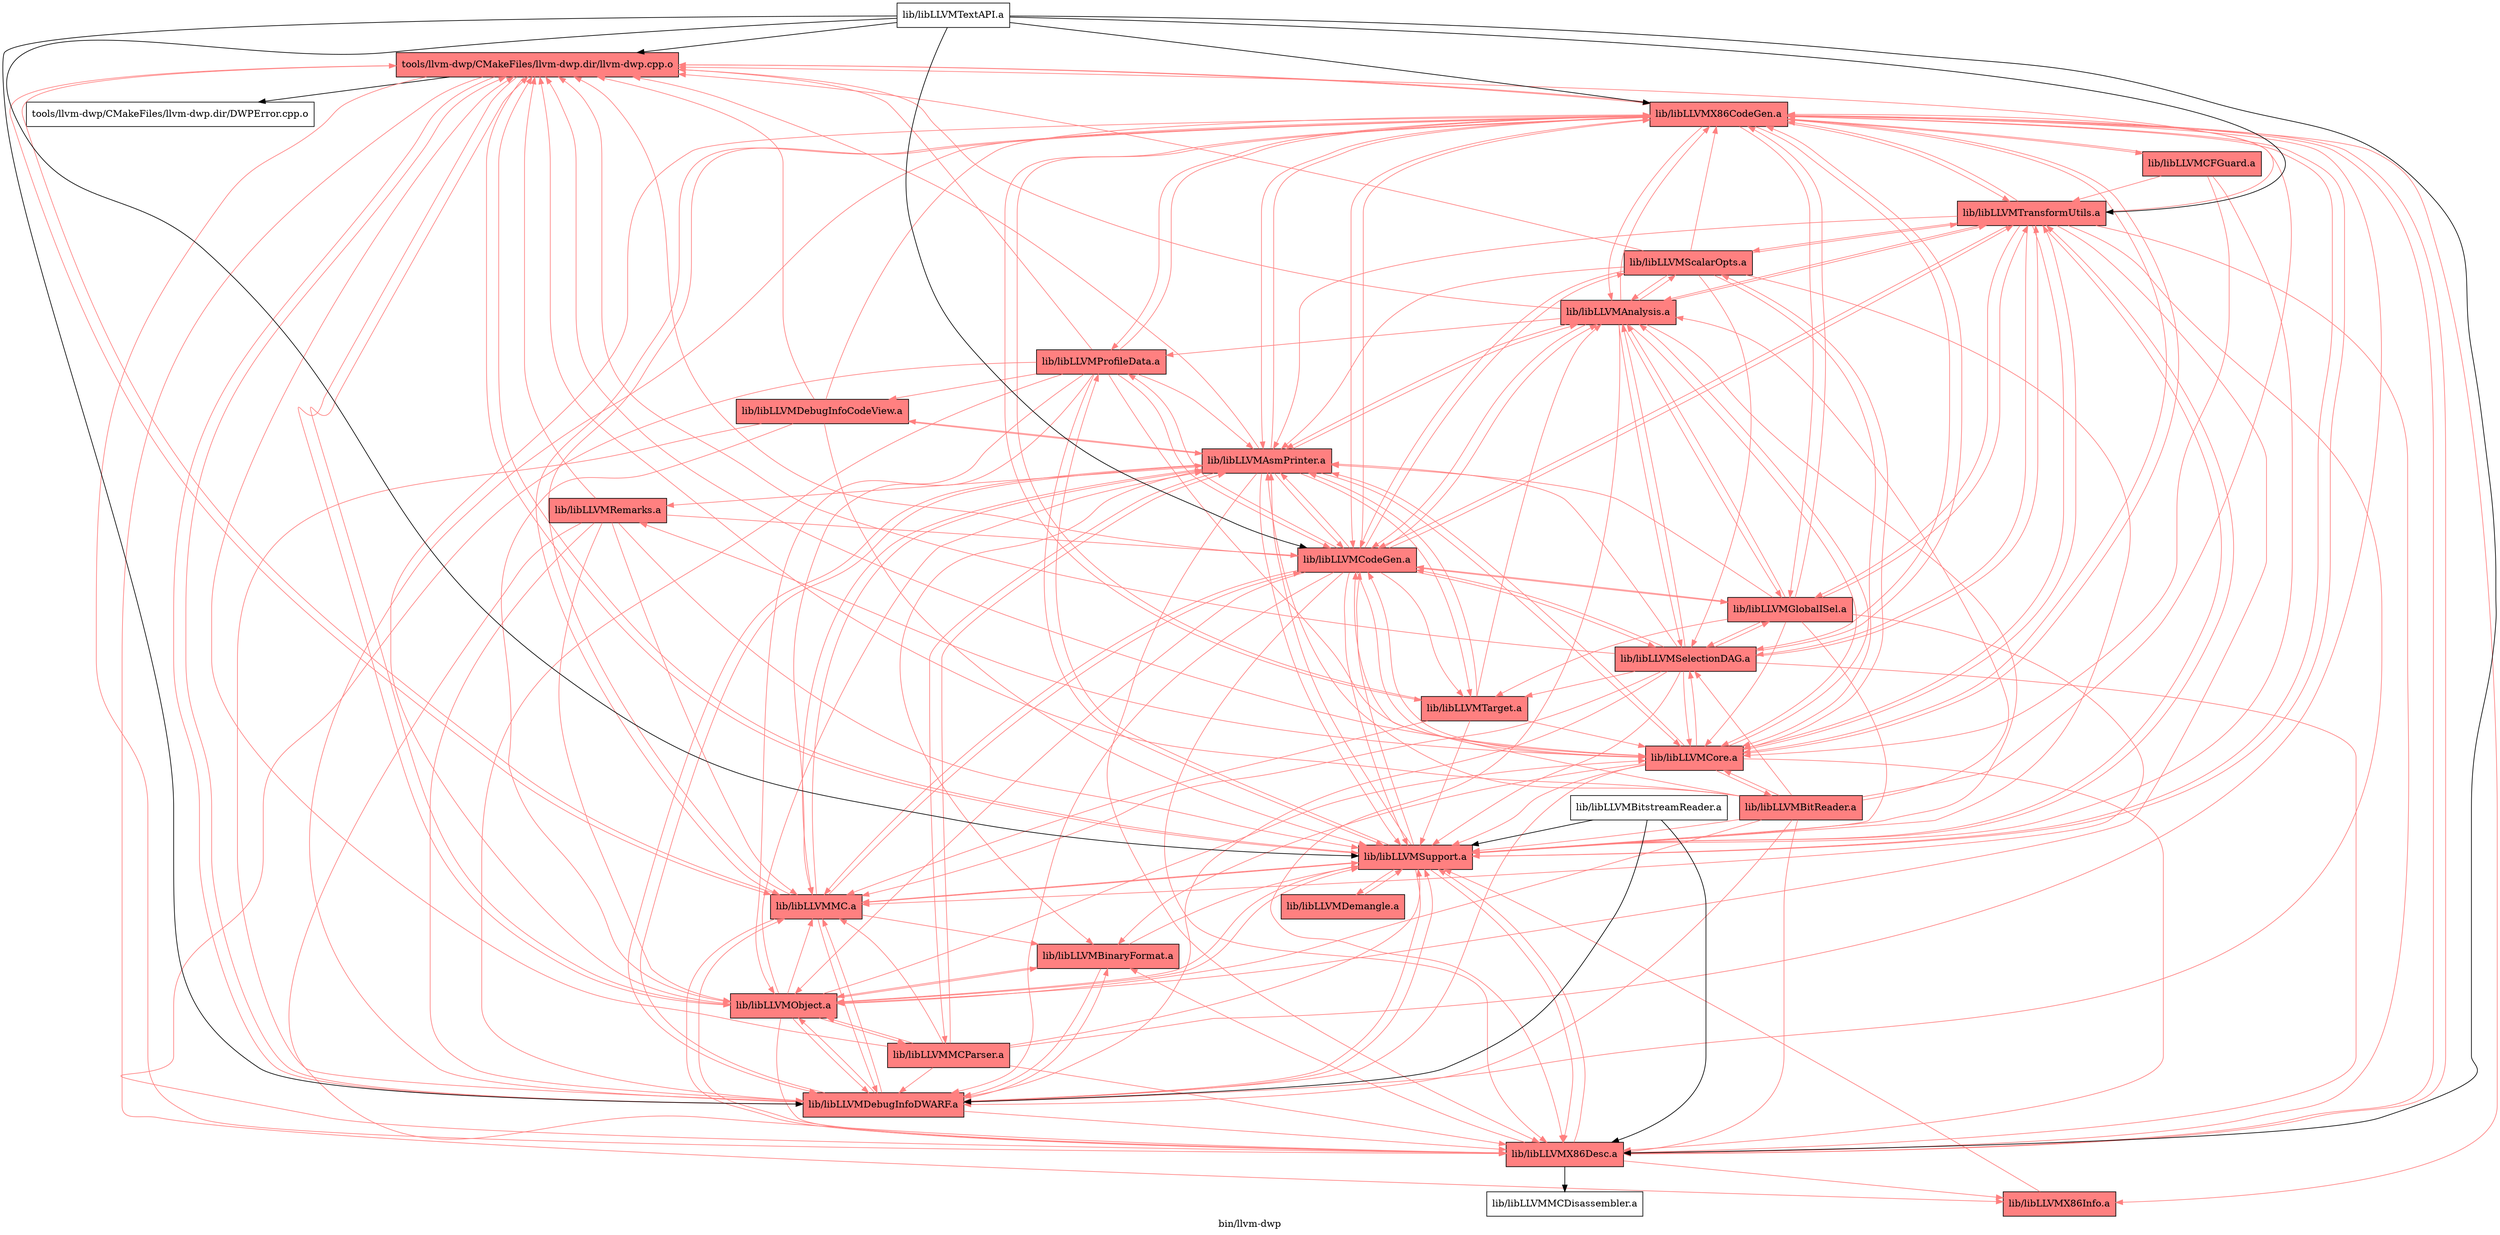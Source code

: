 digraph "bin/llvm-dwp" {
	label="bin/llvm-dwp";

	Node0x55c703b66e28 [shape=record,shape=record,style=filled,fillcolor="1.000000 0.5 1",label="{tools/llvm-dwp/CMakeFiles/llvm-dwp.dir/llvm-dwp.cpp.o}"];
	Node0x55c703b66e28 -> Node0x55c703b649e8;
	Node0x55c703b66e28 -> Node0x55c703b6dfe8[color="1.000000 0.5 1"];
	Node0x55c703b66e28 -> Node0x55c703b6e538[color="1.000000 0.5 1"];
	Node0x55c703b66e28 -> Node0x55c703b6d688[color="1.000000 0.5 1"];
	Node0x55c703b66e28 -> Node0x55c703b6c3c8[color="1.000000 0.5 1"];
	Node0x55c703b66e28 -> Node0x55c703b6cbe8[color="1.000000 0.5 1"];
	Node0x55c703b66e28 -> Node0x55c703b6d278[color="1.000000 0.5 1"];
	Node0x55c703b66e28 -> Node0x55c703b6c878[color="1.000000 0.5 1"];
	Node0x55c703b649e8 [shape=record,shape=record,label="{tools/llvm-dwp/CMakeFiles/llvm-dwp.dir/DWPError.cpp.o}"];
	Node0x55c703b6dfe8 [shape=record,shape=record,style=filled,fillcolor="1.000000 0.5 1",label="{lib/libLLVMX86CodeGen.a}"];
	Node0x55c703b6dfe8 -> Node0x55c703b6e538[color="1.000000 0.5 1"];
	Node0x55c703b6dfe8 -> Node0x55c703b6d688[color="1.000000 0.5 1"];
	Node0x55c703b6dfe8 -> Node0x55c703b6db38[color="1.000000 0.5 1"];
	Node0x55c703b6dfe8 -> Node0x55c703b6d278[color="1.000000 0.5 1"];
	Node0x55c703b6dfe8 -> Node0x55c703b69948[color="1.000000 0.5 1"];
	Node0x55c703b6dfe8 -> Node0x55c703b6c878[color="1.000000 0.5 1"];
	Node0x55c703b6dfe8 -> Node0x55c703b6afc8[color="1.000000 0.5 1"];
	Node0x55c703b6dfe8 -> Node0x55c703b6b7e8[color="1.000000 0.5 1"];
	Node0x55c703b6dfe8 -> Node0x55c703b6a3e8[color="1.000000 0.5 1"];
	Node0x55c703b6dfe8 -> Node0x55c703b60f78[color="1.000000 0.5 1"];
	Node0x55c703b6dfe8 -> Node0x55c703b6b338[color="1.000000 0.5 1"];
	Node0x55c703b6dfe8 -> Node0x55c703b634f8[color="1.000000 0.5 1"];
	Node0x55c703b6dfe8 -> Node0x55c703b66e28[color="1.000000 0.5 1"];
	Node0x55c703b6dfe8 -> Node0x55c703b63138[color="1.000000 0.5 1"];
	Node0x55c703b6dfe8 -> Node0x55c703b60938[color="1.000000 0.5 1"];
	Node0x55c703b6e538 [shape=record,shape=record,style=filled,fillcolor="1.000000 0.5 1",label="{lib/libLLVMX86Desc.a}"];
	Node0x55c703b6e538 -> Node0x55c703b6d278[color="1.000000 0.5 1"];
	Node0x55c703b6e538 -> Node0x55c703b6c878[color="1.000000 0.5 1"];
	Node0x55c703b6e538 -> Node0x55c703b6dfe8[color="1.000000 0.5 1"];
	Node0x55c703b6e538 -> Node0x55c703b6d688[color="1.000000 0.5 1"];
	Node0x55c703b6e538 -> Node0x55c703b6bd38;
	Node0x55c703b6e538 -> Node0x55c703b6be78[color="1.000000 0.5 1"];
	Node0x55c703b6d688 [shape=record,shape=record,style=filled,fillcolor="1.000000 0.5 1",label="{lib/libLLVMX86Info.a}"];
	Node0x55c703b6d688 -> Node0x55c703b6c878[color="1.000000 0.5 1"];
	Node0x55c703b6c3c8 [shape=record,shape=record,style=filled,fillcolor="1.000000 0.5 1",label="{lib/libLLVMObject.a}"];
	Node0x55c703b6c3c8 -> Node0x55c703b6c878[color="1.000000 0.5 1"];
	Node0x55c703b6c3c8 -> Node0x55c703b6be78[color="1.000000 0.5 1"];
	Node0x55c703b6c3c8 -> Node0x55c703b66e28[color="1.000000 0.5 1"];
	Node0x55c703b6c3c8 -> Node0x55c703b6cbe8[color="1.000000 0.5 1"];
	Node0x55c703b6c3c8 -> Node0x55c703b6e538[color="1.000000 0.5 1"];
	Node0x55c703b6c3c8 -> Node0x55c703b6db38[color="1.000000 0.5 1"];
	Node0x55c703b6c3c8 -> Node0x55c703b6d278[color="1.000000 0.5 1"];
	Node0x55c703b6c3c8 -> Node0x55c703b6afc8[color="1.000000 0.5 1"];
	Node0x55c703b6c3c8 -> Node0x55c703b6dfe8[color="1.000000 0.5 1"];
	Node0x55c703b6c3c8 -> Node0x55c703b61978[color="1.000000 0.5 1"];
	Node0x55c703b6cbe8 [shape=record,shape=record,style=filled,fillcolor="1.000000 0.5 1",label="{lib/libLLVMDebugInfoDWARF.a}"];
	Node0x55c703b6cbe8 -> Node0x55c703b66e28[color="1.000000 0.5 1"];
	Node0x55c703b6cbe8 -> Node0x55c703b6e538[color="1.000000 0.5 1"];
	Node0x55c703b6cbe8 -> Node0x55c703b6db38[color="1.000000 0.5 1"];
	Node0x55c703b6cbe8 -> Node0x55c703b6c3c8[color="1.000000 0.5 1"];
	Node0x55c703b6cbe8 -> Node0x55c703b6c878[color="1.000000 0.5 1"];
	Node0x55c703b6cbe8 -> Node0x55c703b6be78[color="1.000000 0.5 1"];
	Node0x55c703b6cbe8 -> Node0x55c703b6d278[color="1.000000 0.5 1"];
	Node0x55c703b6cbe8 -> Node0x55c703b6dfe8[color="1.000000 0.5 1"];
	Node0x55c703b6d278 [shape=record,shape=record,style=filled,fillcolor="1.000000 0.5 1",label="{lib/libLLVMMC.a}"];
	Node0x55c703b6d278 -> Node0x55c703b6e538[color="1.000000 0.5 1"];
	Node0x55c703b6d278 -> Node0x55c703b6c878[color="1.000000 0.5 1"];
	Node0x55c703b6d278 -> Node0x55c703b66e28[color="1.000000 0.5 1"];
	Node0x55c703b6d278 -> Node0x55c703b6db38[color="1.000000 0.5 1"];
	Node0x55c703b6d278 -> Node0x55c703b6cbe8[color="1.000000 0.5 1"];
	Node0x55c703b6d278 -> Node0x55c703b6dfe8[color="1.000000 0.5 1"];
	Node0x55c703b6d278 -> Node0x55c703b6be78[color="1.000000 0.5 1"];
	Node0x55c703b6d278 -> Node0x55c703b69948[color="1.000000 0.5 1"];
	Node0x55c703b6c878 [shape=record,shape=record,style=filled,fillcolor="1.000000 0.5 1",label="{lib/libLLVMSupport.a}"];
	Node0x55c703b6c878 -> Node0x55c703b66e28[color="1.000000 0.5 1"];
	Node0x55c703b6c878 -> Node0x55c703b6dfe8[color="1.000000 0.5 1"];
	Node0x55c703b6c878 -> Node0x55c703b6db38[color="1.000000 0.5 1"];
	Node0x55c703b6c878 -> Node0x55c703b6c3c8[color="1.000000 0.5 1"];
	Node0x55c703b6c878 -> Node0x55c703b6cbe8[color="1.000000 0.5 1"];
	Node0x55c703b6c878 -> Node0x55c703b6e538[color="1.000000 0.5 1"];
	Node0x55c703b6c878 -> Node0x55c703b6d278[color="1.000000 0.5 1"];
	Node0x55c703b6c878 -> Node0x55c703b69948[color="1.000000 0.5 1"];
	Node0x55c703b6c878 -> Node0x55c703b60938[color="1.000000 0.5 1"];
	Node0x55c703b6c878 -> Node0x55c703b6d138[color="1.000000 0.5 1"];
	Node0x55c703b6c878 -> Node0x55c703b63138[color="1.000000 0.5 1"];
	Node0x55c703b6db38 [shape=record,shape=record,style=filled,fillcolor="1.000000 0.5 1",label="{lib/libLLVMAsmPrinter.a}"];
	Node0x55c703b6db38 -> Node0x55c703b66e28[color="1.000000 0.5 1"];
	Node0x55c703b6db38 -> Node0x55c703b6dfe8[color="1.000000 0.5 1"];
	Node0x55c703b6db38 -> Node0x55c703b6e538[color="1.000000 0.5 1"];
	Node0x55c703b6db38 -> Node0x55c703b6d278[color="1.000000 0.5 1"];
	Node0x55c703b6db38 -> Node0x55c703b69948[color="1.000000 0.5 1"];
	Node0x55c703b6db38 -> Node0x55c703b6c878[color="1.000000 0.5 1"];
	Node0x55c703b6db38 -> Node0x55c703b6b7e8[color="1.000000 0.5 1"];
	Node0x55c703b6db38 -> Node0x55c703b6afc8[color="1.000000 0.5 1"];
	Node0x55c703b6db38 -> Node0x55c703b60f78[color="1.000000 0.5 1"];
	Node0x55c703b6db38 -> Node0x55c703b6be78[color="1.000000 0.5 1"];
	Node0x55c703b6db38 -> Node0x55c703b6b928[color="1.000000 0.5 1"];
	Node0x55c703b6db38 -> Node0x55c703b61978[color="1.000000 0.5 1"];
	Node0x55c703b6db38 -> Node0x55c703b6cbe8[color="1.000000 0.5 1"];
	Node0x55c703b6db38 -> Node0x55c703b62238[color="1.000000 0.5 1"];
	Node0x55c703b69948 [shape=record,shape=record,style=filled,fillcolor="1.000000 0.5 1",label="{lib/libLLVMCodeGen.a}"];
	Node0x55c703b69948 -> Node0x55c703b6dfe8[color="1.000000 0.5 1"];
	Node0x55c703b69948 -> Node0x55c703b6c878[color="1.000000 0.5 1"];
	Node0x55c703b69948 -> Node0x55c703b6a3e8[color="1.000000 0.5 1"];
	Node0x55c703b69948 -> Node0x55c703b6afc8[color="1.000000 0.5 1"];
	Node0x55c703b69948 -> Node0x55c703b60f78[color="1.000000 0.5 1"];
	Node0x55c703b69948 -> Node0x55c703b6d278[color="1.000000 0.5 1"];
	Node0x55c703b69948 -> Node0x55c703b66e28[color="1.000000 0.5 1"];
	Node0x55c703b69948 -> Node0x55c703b6b338[color="1.000000 0.5 1"];
	Node0x55c703b69948 -> Node0x55c703b6db38[color="1.000000 0.5 1"];
	Node0x55c703b69948 -> Node0x55c703b60938[color="1.000000 0.5 1"];
	Node0x55c703b69948 -> Node0x55c703b6e538[color="1.000000 0.5 1"];
	Node0x55c703b69948 -> Node0x55c703b6b7e8[color="1.000000 0.5 1"];
	Node0x55c703b69948 -> Node0x55c703b6cbe8[color="1.000000 0.5 1"];
	Node0x55c703b69948 -> Node0x55c703b6c3c8[color="1.000000 0.5 1"];
	Node0x55c703b69948 -> Node0x55c703b63138[color="1.000000 0.5 1"];
	Node0x55c703b69948 -> Node0x55c703b5fa38[color="1.000000 0.5 1"];
	Node0x55c703b6afc8 [shape=record,shape=record,style=filled,fillcolor="1.000000 0.5 1",label="{lib/libLLVMCore.a}"];
	Node0x55c703b6afc8 -> Node0x55c703b6c878[color="1.000000 0.5 1"];
	Node0x55c703b6afc8 -> Node0x55c703b66e28[color="1.000000 0.5 1"];
	Node0x55c703b6afc8 -> Node0x55c703b6dfe8[color="1.000000 0.5 1"];
	Node0x55c703b6afc8 -> Node0x55c703b6e538[color="1.000000 0.5 1"];
	Node0x55c703b6afc8 -> Node0x55c703b6db38[color="1.000000 0.5 1"];
	Node0x55c703b6afc8 -> Node0x55c703b6cbe8[color="1.000000 0.5 1"];
	Node0x55c703b6afc8 -> Node0x55c703b6a3e8[color="1.000000 0.5 1"];
	Node0x55c703b6afc8 -> Node0x55c703b69948[color="1.000000 0.5 1"];
	Node0x55c703b6afc8 -> Node0x55c703b60f78[color="1.000000 0.5 1"];
	Node0x55c703b6afc8 -> Node0x55c703b6be78[color="1.000000 0.5 1"];
	Node0x55c703b6afc8 -> Node0x55c703b60938[color="1.000000 0.5 1"];
	Node0x55c703b6afc8 -> Node0x55c703b6b928[color="1.000000 0.5 1"];
	Node0x55c703b6afc8 -> Node0x55c703b62738[color="1.000000 0.5 1"];
	Node0x55c703b6afc8 -> Node0x55c703b5fa38[color="1.000000 0.5 1"];
	Node0x55c703b6b7e8 [shape=record,shape=record,style=filled,fillcolor="1.000000 0.5 1",label="{lib/libLLVMTarget.a}"];
	Node0x55c703b6b7e8 -> Node0x55c703b6dfe8[color="1.000000 0.5 1"];
	Node0x55c703b6b7e8 -> Node0x55c703b6db38[color="1.000000 0.5 1"];
	Node0x55c703b6b7e8 -> Node0x55c703b6d278[color="1.000000 0.5 1"];
	Node0x55c703b6b7e8 -> Node0x55c703b6c878[color="1.000000 0.5 1"];
	Node0x55c703b6b7e8 -> Node0x55c703b6afc8[color="1.000000 0.5 1"];
	Node0x55c703b6b7e8 -> Node0x55c703b60f78[color="1.000000 0.5 1"];
	Node0x55c703b6a3e8 [shape=record,shape=record,style=filled,fillcolor="1.000000 0.5 1",label="{lib/libLLVMSelectionDAG.a}"];
	Node0x55c703b6a3e8 -> Node0x55c703b6dfe8[color="1.000000 0.5 1"];
	Node0x55c703b6a3e8 -> Node0x55c703b6c878[color="1.000000 0.5 1"];
	Node0x55c703b6a3e8 -> Node0x55c703b6b338[color="1.000000 0.5 1"];
	Node0x55c703b6a3e8 -> Node0x55c703b6afc8[color="1.000000 0.5 1"];
	Node0x55c703b6a3e8 -> Node0x55c703b69948[color="1.000000 0.5 1"];
	Node0x55c703b6a3e8 -> Node0x55c703b60f78[color="1.000000 0.5 1"];
	Node0x55c703b6a3e8 -> Node0x55c703b6d278[color="1.000000 0.5 1"];
	Node0x55c703b6a3e8 -> Node0x55c703b66e28[color="1.000000 0.5 1"];
	Node0x55c703b6a3e8 -> Node0x55c703b6db38[color="1.000000 0.5 1"];
	Node0x55c703b6a3e8 -> Node0x55c703b6cbe8[color="1.000000 0.5 1"];
	Node0x55c703b6a3e8 -> Node0x55c703b6b7e8[color="1.000000 0.5 1"];
	Node0x55c703b6a3e8 -> Node0x55c703b60938[color="1.000000 0.5 1"];
	Node0x55c703b6a3e8 -> Node0x55c703b6e538[color="1.000000 0.5 1"];
	Node0x55c703b60f78 [shape=record,shape=record,style=filled,fillcolor="1.000000 0.5 1",label="{lib/libLLVMAnalysis.a}"];
	Node0x55c703b60f78 -> Node0x55c703b6dfe8[color="1.000000 0.5 1"];
	Node0x55c703b60f78 -> Node0x55c703b6c878[color="1.000000 0.5 1"];
	Node0x55c703b60f78 -> Node0x55c703b6afc8[color="1.000000 0.5 1"];
	Node0x55c703b60f78 -> Node0x55c703b66e28[color="1.000000 0.5 1"];
	Node0x55c703b60f78 -> Node0x55c703b69948[color="1.000000 0.5 1"];
	Node0x55c703b60f78 -> Node0x55c703b60938[color="1.000000 0.5 1"];
	Node0x55c703b60f78 -> Node0x55c703b6a3e8[color="1.000000 0.5 1"];
	Node0x55c703b60f78 -> Node0x55c703b6b338[color="1.000000 0.5 1"];
	Node0x55c703b60f78 -> Node0x55c703b6e538[color="1.000000 0.5 1"];
	Node0x55c703b60f78 -> Node0x55c703b6db38[color="1.000000 0.5 1"];
	Node0x55c703b60f78 -> Node0x55c703b5fa38[color="1.000000 0.5 1"];
	Node0x55c703b60f78 -> Node0x55c703b63138[color="1.000000 0.5 1"];
	Node0x55c703b6b338 [shape=record,shape=record,style=filled,fillcolor="1.000000 0.5 1",label="{lib/libLLVMGlobalISel.a}"];
	Node0x55c703b6b338 -> Node0x55c703b6dfe8[color="1.000000 0.5 1"];
	Node0x55c703b6b338 -> Node0x55c703b6c878[color="1.000000 0.5 1"];
	Node0x55c703b6b338 -> Node0x55c703b69948[color="1.000000 0.5 1"];
	Node0x55c703b6b338 -> Node0x55c703b6afc8[color="1.000000 0.5 1"];
	Node0x55c703b6b338 -> Node0x55c703b6db38[color="1.000000 0.5 1"];
	Node0x55c703b6b338 -> Node0x55c703b6d278[color="1.000000 0.5 1"];
	Node0x55c703b6b338 -> Node0x55c703b6b7e8[color="1.000000 0.5 1"];
	Node0x55c703b6b338 -> Node0x55c703b6a3e8[color="1.000000 0.5 1"];
	Node0x55c703b6b338 -> Node0x55c703b60f78[color="1.000000 0.5 1"];
	Node0x55c703b6b338 -> Node0x55c703b60938[color="1.000000 0.5 1"];
	Node0x55c703b634f8 [shape=record,shape=record,style=filled,fillcolor="1.000000 0.5 1",label="{lib/libLLVMCFGuard.a}"];
	Node0x55c703b634f8 -> Node0x55c703b6dfe8[color="1.000000 0.5 1"];
	Node0x55c703b634f8 -> Node0x55c703b6c878[color="1.000000 0.5 1"];
	Node0x55c703b634f8 -> Node0x55c703b6afc8[color="1.000000 0.5 1"];
	Node0x55c703b634f8 -> Node0x55c703b60938[color="1.000000 0.5 1"];
	Node0x55c703b63138 [shape=record,shape=record,style=filled,fillcolor="1.000000 0.5 1",label="{lib/libLLVMProfileData.a}"];
	Node0x55c703b63138 -> Node0x55c703b66e28[color="1.000000 0.5 1"];
	Node0x55c703b63138 -> Node0x55c703b6dfe8[color="1.000000 0.5 1"];
	Node0x55c703b63138 -> Node0x55c703b6db38[color="1.000000 0.5 1"];
	Node0x55c703b63138 -> Node0x55c703b6cbe8[color="1.000000 0.5 1"];
	Node0x55c703b63138 -> Node0x55c703b6c3c8[color="1.000000 0.5 1"];
	Node0x55c703b63138 -> Node0x55c703b6c878[color="1.000000 0.5 1"];
	Node0x55c703b63138 -> Node0x55c703b6afc8[color="1.000000 0.5 1"];
	Node0x55c703b63138 -> Node0x55c703b69948[color="1.000000 0.5 1"];
	Node0x55c703b63138 -> Node0x55c703b6e538[color="1.000000 0.5 1"];
	Node0x55c703b63138 -> Node0x55c703b6d278[color="1.000000 0.5 1"];
	Node0x55c703b63138 -> Node0x55c703b62238[color="1.000000 0.5 1"];
	Node0x55c703b60938 [shape=record,shape=record,style=filled,fillcolor="1.000000 0.5 1",label="{lib/libLLVMTransformUtils.a}"];
	Node0x55c703b60938 -> Node0x55c703b6dfe8[color="1.000000 0.5 1"];
	Node0x55c703b60938 -> Node0x55c703b6c878[color="1.000000 0.5 1"];
	Node0x55c703b60938 -> Node0x55c703b69948[color="1.000000 0.5 1"];
	Node0x55c703b60938 -> Node0x55c703b6afc8[color="1.000000 0.5 1"];
	Node0x55c703b60938 -> Node0x55c703b60f78[color="1.000000 0.5 1"];
	Node0x55c703b60938 -> Node0x55c703b5fa38[color="1.000000 0.5 1"];
	Node0x55c703b60938 -> Node0x55c703b6e538[color="1.000000 0.5 1"];
	Node0x55c703b60938 -> Node0x55c703b6db38[color="1.000000 0.5 1"];
	Node0x55c703b60938 -> Node0x55c703b6a3e8[color="1.000000 0.5 1"];
	Node0x55c703b60938 -> Node0x55c703b66e28[color="1.000000 0.5 1"];
	Node0x55c703b60938 -> Node0x55c703b6cbe8[color="1.000000 0.5 1"];
	Node0x55c703b60938 -> Node0x55c703b6b338[color="1.000000 0.5 1"];
	Node0x55c703b60938 -> Node0x55c703b6c3c8[color="1.000000 0.5 1"];
	Node0x55c703b6bd38 [shape=record,shape=record,label="{lib/libLLVMMCDisassembler.a}"];
	Node0x55c703b6be78 [shape=record,shape=record,style=filled,fillcolor="1.000000 0.5 1",label="{lib/libLLVMBinaryFormat.a}"];
	Node0x55c703b6be78 -> Node0x55c703b6cbe8[color="1.000000 0.5 1"];
	Node0x55c703b6be78 -> Node0x55c703b6c878[color="1.000000 0.5 1"];
	Node0x55c703b6be78 -> Node0x55c703b6c3c8[color="1.000000 0.5 1"];
	Node0x55c703b6b928 [shape=record,shape=record,style=filled,fillcolor="1.000000 0.5 1",label="{lib/libLLVMRemarks.a}"];
	Node0x55c703b6b928 -> Node0x55c703b6cbe8[color="1.000000 0.5 1"];
	Node0x55c703b6b928 -> Node0x55c703b6c878[color="1.000000 0.5 1"];
	Node0x55c703b6b928 -> Node0x55c703b6d278[color="1.000000 0.5 1"];
	Node0x55c703b6b928 -> Node0x55c703b66e28[color="1.000000 0.5 1"];
	Node0x55c703b6b928 -> Node0x55c703b69948[color="1.000000 0.5 1"];
	Node0x55c703b6b928 -> Node0x55c703b6e538[color="1.000000 0.5 1"];
	Node0x55c703b6b928 -> Node0x55c703b6c3c8[color="1.000000 0.5 1"];
	Node0x55c703b61978 [shape=record,shape=record,style=filled,fillcolor="1.000000 0.5 1",label="{lib/libLLVMMCParser.a}"];
	Node0x55c703b61978 -> Node0x55c703b66e28[color="1.000000 0.5 1"];
	Node0x55c703b61978 -> Node0x55c703b6dfe8[color="1.000000 0.5 1"];
	Node0x55c703b61978 -> Node0x55c703b6e538[color="1.000000 0.5 1"];
	Node0x55c703b61978 -> Node0x55c703b6db38[color="1.000000 0.5 1"];
	Node0x55c703b61978 -> Node0x55c703b6cbe8[color="1.000000 0.5 1"];
	Node0x55c703b61978 -> Node0x55c703b6d278[color="1.000000 0.5 1"];
	Node0x55c703b61978 -> Node0x55c703b6c3c8[color="1.000000 0.5 1"];
	Node0x55c703b61978 -> Node0x55c703b6c878[color="1.000000 0.5 1"];
	Node0x55c703b62238 [shape=record,shape=record,style=filled,fillcolor="1.000000 0.5 1",label="{lib/libLLVMDebugInfoCodeView.a}"];
	Node0x55c703b62238 -> Node0x55c703b66e28[color="1.000000 0.5 1"];
	Node0x55c703b62238 -> Node0x55c703b6c878[color="1.000000 0.5 1"];
	Node0x55c703b62238 -> Node0x55c703b6db38[color="1.000000 0.5 1"];
	Node0x55c703b62238 -> Node0x55c703b6cbe8[color="1.000000 0.5 1"];
	Node0x55c703b62238 -> Node0x55c703b6c3c8[color="1.000000 0.5 1"];
	Node0x55c703b62238 -> Node0x55c703b6dfe8[color="1.000000 0.5 1"];
	Node0x55c703b5fa38 [shape=record,shape=record,style=filled,fillcolor="1.000000 0.5 1",label="{lib/libLLVMScalarOpts.a}"];
	Node0x55c703b5fa38 -> Node0x55c703b6dfe8[color="1.000000 0.5 1"];
	Node0x55c703b5fa38 -> Node0x55c703b6c878[color="1.000000 0.5 1"];
	Node0x55c703b5fa38 -> Node0x55c703b6afc8[color="1.000000 0.5 1"];
	Node0x55c703b5fa38 -> Node0x55c703b69948[color="1.000000 0.5 1"];
	Node0x55c703b5fa38 -> Node0x55c703b60938[color="1.000000 0.5 1"];
	Node0x55c703b5fa38 -> Node0x55c703b60f78[color="1.000000 0.5 1"];
	Node0x55c703b5fa38 -> Node0x55c703b6db38[color="1.000000 0.5 1"];
	Node0x55c703b5fa38 -> Node0x55c703b6a3e8[color="1.000000 0.5 1"];
	Node0x55c703b5fa38 -> Node0x55c703b66e28[color="1.000000 0.5 1"];
	Node0x55c703b62738 [shape=record,shape=record,style=filled,fillcolor="1.000000 0.5 1",label="{lib/libLLVMBitReader.a}"];
	Node0x55c703b62738 -> Node0x55c703b66e28[color="1.000000 0.5 1"];
	Node0x55c703b62738 -> Node0x55c703b6dfe8[color="1.000000 0.5 1"];
	Node0x55c703b62738 -> Node0x55c703b6e538[color="1.000000 0.5 1"];
	Node0x55c703b62738 -> Node0x55c703b6db38[color="1.000000 0.5 1"];
	Node0x55c703b62738 -> Node0x55c703b6cbe8[color="1.000000 0.5 1"];
	Node0x55c703b62738 -> Node0x55c703b6c3c8[color="1.000000 0.5 1"];
	Node0x55c703b62738 -> Node0x55c703b6c878[color="1.000000 0.5 1"];
	Node0x55c703b62738 -> Node0x55c703b6a3e8[color="1.000000 0.5 1"];
	Node0x55c703b62738 -> Node0x55c703b6afc8[color="1.000000 0.5 1"];
	Node0x55c703b62738 -> Node0x55c703b69948[color="1.000000 0.5 1"];
	Node0x55c703b62738 -> Node0x55c703b60f78[color="1.000000 0.5 1"];
	Node0x55c703b62c38 [shape=record,shape=record,label="{lib/libLLVMTextAPI.a}"];
	Node0x55c703b62c38 -> Node0x55c703b6c878;
	Node0x55c703b62c38 -> Node0x55c703b66e28;
	Node0x55c703b62c38 -> Node0x55c703b6e538;
	Node0x55c703b62c38 -> Node0x55c703b6cbe8;
	Node0x55c703b62c38 -> Node0x55c703b69948;
	Node0x55c703b62c38 -> Node0x55c703b6dfe8;
	Node0x55c703b62c38 -> Node0x55c703b60938;
	Node0x55c703b6d138 [shape=record,shape=record,style=filled,fillcolor="1.000000 0.5 1",label="{lib/libLLVMDemangle.a}"];
	Node0x55c703b6d138 -> Node0x55c703b6c878[color="1.000000 0.5 1"];
	Node0x55c703b6c738 [shape=record,shape=record,label="{lib/libLLVMBitstreamReader.a}"];
	Node0x55c703b6c738 -> Node0x55c703b6e538;
	Node0x55c703b6c738 -> Node0x55c703b6cbe8;
	Node0x55c703b6c738 -> Node0x55c703b6c878;
}

